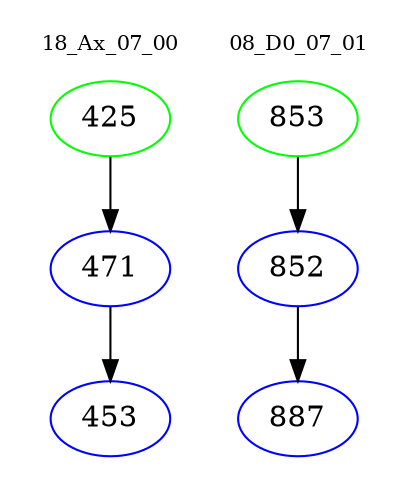 digraph{
subgraph cluster_0 {
color = white
label = "18_Ax_07_00";
fontsize=10;
T0_425 [label="425", color="green"]
T0_425 -> T0_471 [color="black"]
T0_471 [label="471", color="blue"]
T0_471 -> T0_453 [color="black"]
T0_453 [label="453", color="blue"]
}
subgraph cluster_1 {
color = white
label = "08_D0_07_01";
fontsize=10;
T1_853 [label="853", color="green"]
T1_853 -> T1_852 [color="black"]
T1_852 [label="852", color="blue"]
T1_852 -> T1_887 [color="black"]
T1_887 [label="887", color="blue"]
}
}
